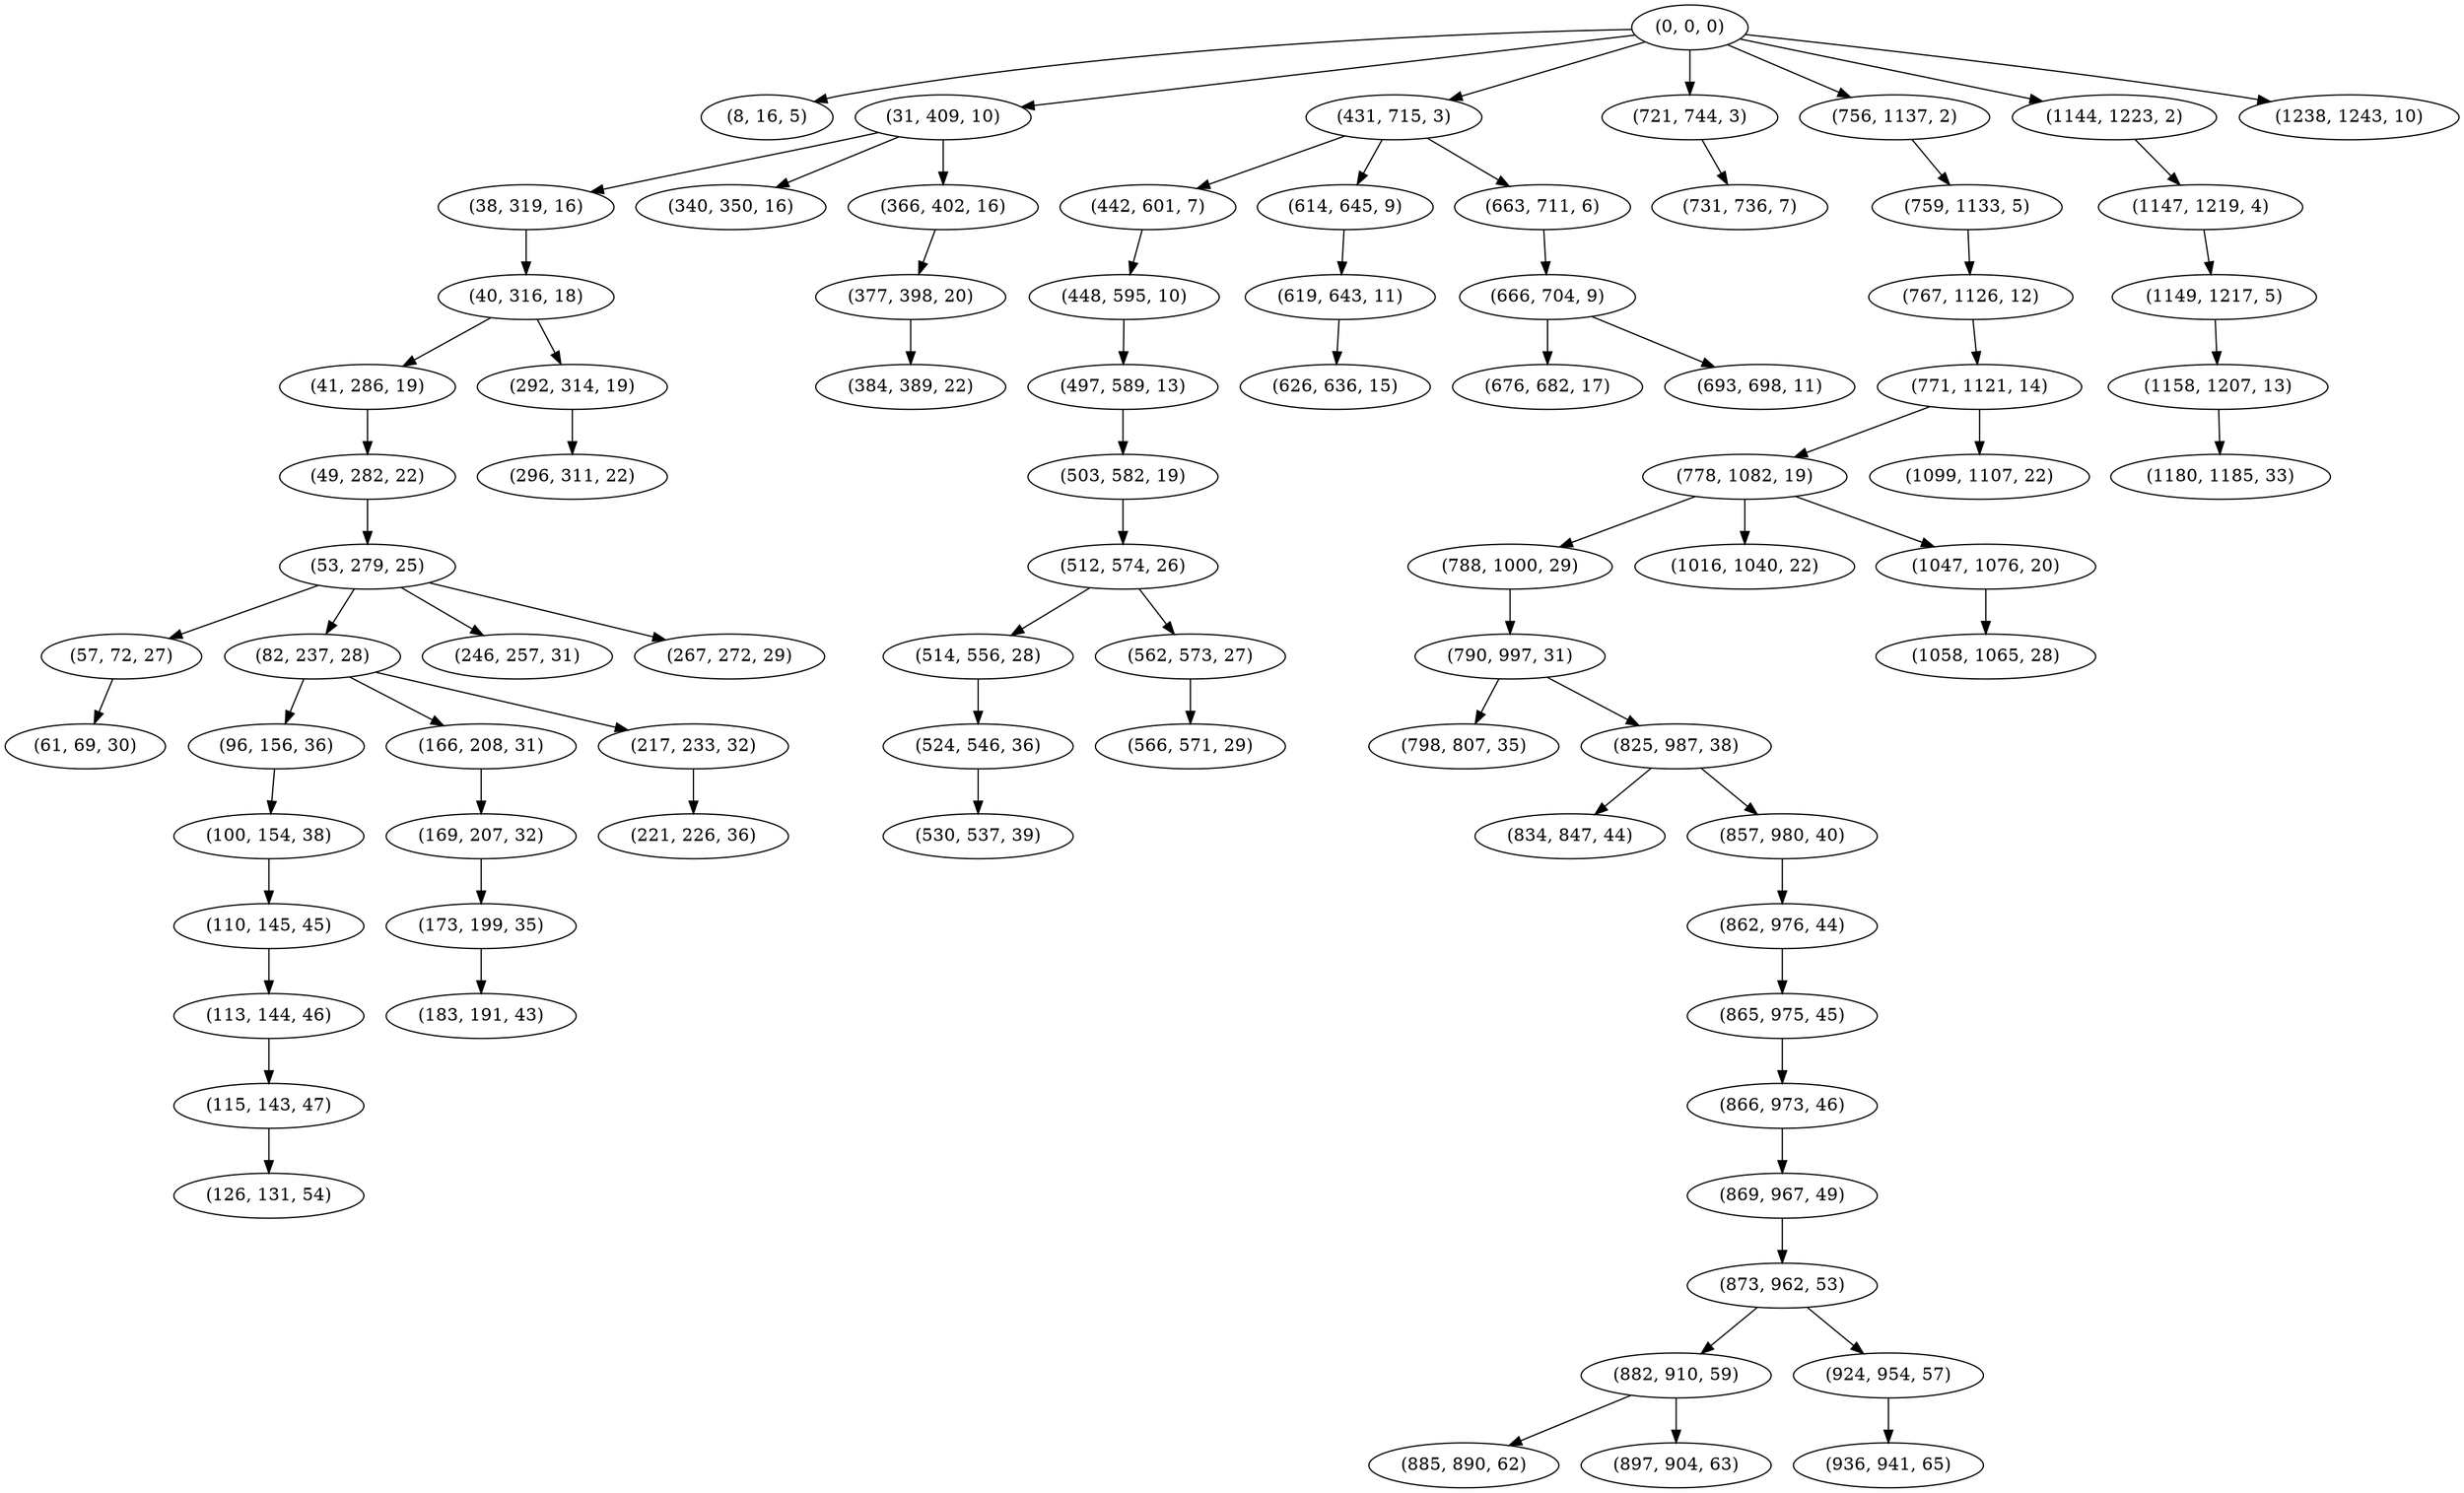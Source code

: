 digraph tree {
    "(0, 0, 0)";
    "(8, 16, 5)";
    "(31, 409, 10)";
    "(38, 319, 16)";
    "(40, 316, 18)";
    "(41, 286, 19)";
    "(49, 282, 22)";
    "(53, 279, 25)";
    "(57, 72, 27)";
    "(61, 69, 30)";
    "(82, 237, 28)";
    "(96, 156, 36)";
    "(100, 154, 38)";
    "(110, 145, 45)";
    "(113, 144, 46)";
    "(115, 143, 47)";
    "(126, 131, 54)";
    "(166, 208, 31)";
    "(169, 207, 32)";
    "(173, 199, 35)";
    "(183, 191, 43)";
    "(217, 233, 32)";
    "(221, 226, 36)";
    "(246, 257, 31)";
    "(267, 272, 29)";
    "(292, 314, 19)";
    "(296, 311, 22)";
    "(340, 350, 16)";
    "(366, 402, 16)";
    "(377, 398, 20)";
    "(384, 389, 22)";
    "(431, 715, 3)";
    "(442, 601, 7)";
    "(448, 595, 10)";
    "(497, 589, 13)";
    "(503, 582, 19)";
    "(512, 574, 26)";
    "(514, 556, 28)";
    "(524, 546, 36)";
    "(530, 537, 39)";
    "(562, 573, 27)";
    "(566, 571, 29)";
    "(614, 645, 9)";
    "(619, 643, 11)";
    "(626, 636, 15)";
    "(663, 711, 6)";
    "(666, 704, 9)";
    "(676, 682, 17)";
    "(693, 698, 11)";
    "(721, 744, 3)";
    "(731, 736, 7)";
    "(756, 1137, 2)";
    "(759, 1133, 5)";
    "(767, 1126, 12)";
    "(771, 1121, 14)";
    "(778, 1082, 19)";
    "(788, 1000, 29)";
    "(790, 997, 31)";
    "(798, 807, 35)";
    "(825, 987, 38)";
    "(834, 847, 44)";
    "(857, 980, 40)";
    "(862, 976, 44)";
    "(865, 975, 45)";
    "(866, 973, 46)";
    "(869, 967, 49)";
    "(873, 962, 53)";
    "(882, 910, 59)";
    "(885, 890, 62)";
    "(897, 904, 63)";
    "(924, 954, 57)";
    "(936, 941, 65)";
    "(1016, 1040, 22)";
    "(1047, 1076, 20)";
    "(1058, 1065, 28)";
    "(1099, 1107, 22)";
    "(1144, 1223, 2)";
    "(1147, 1219, 4)";
    "(1149, 1217, 5)";
    "(1158, 1207, 13)";
    "(1180, 1185, 33)";
    "(1238, 1243, 10)";
    "(0, 0, 0)" -> "(8, 16, 5)";
    "(0, 0, 0)" -> "(31, 409, 10)";
    "(0, 0, 0)" -> "(431, 715, 3)";
    "(0, 0, 0)" -> "(721, 744, 3)";
    "(0, 0, 0)" -> "(756, 1137, 2)";
    "(0, 0, 0)" -> "(1144, 1223, 2)";
    "(0, 0, 0)" -> "(1238, 1243, 10)";
    "(31, 409, 10)" -> "(38, 319, 16)";
    "(31, 409, 10)" -> "(340, 350, 16)";
    "(31, 409, 10)" -> "(366, 402, 16)";
    "(38, 319, 16)" -> "(40, 316, 18)";
    "(40, 316, 18)" -> "(41, 286, 19)";
    "(40, 316, 18)" -> "(292, 314, 19)";
    "(41, 286, 19)" -> "(49, 282, 22)";
    "(49, 282, 22)" -> "(53, 279, 25)";
    "(53, 279, 25)" -> "(57, 72, 27)";
    "(53, 279, 25)" -> "(82, 237, 28)";
    "(53, 279, 25)" -> "(246, 257, 31)";
    "(53, 279, 25)" -> "(267, 272, 29)";
    "(57, 72, 27)" -> "(61, 69, 30)";
    "(82, 237, 28)" -> "(96, 156, 36)";
    "(82, 237, 28)" -> "(166, 208, 31)";
    "(82, 237, 28)" -> "(217, 233, 32)";
    "(96, 156, 36)" -> "(100, 154, 38)";
    "(100, 154, 38)" -> "(110, 145, 45)";
    "(110, 145, 45)" -> "(113, 144, 46)";
    "(113, 144, 46)" -> "(115, 143, 47)";
    "(115, 143, 47)" -> "(126, 131, 54)";
    "(166, 208, 31)" -> "(169, 207, 32)";
    "(169, 207, 32)" -> "(173, 199, 35)";
    "(173, 199, 35)" -> "(183, 191, 43)";
    "(217, 233, 32)" -> "(221, 226, 36)";
    "(292, 314, 19)" -> "(296, 311, 22)";
    "(366, 402, 16)" -> "(377, 398, 20)";
    "(377, 398, 20)" -> "(384, 389, 22)";
    "(431, 715, 3)" -> "(442, 601, 7)";
    "(431, 715, 3)" -> "(614, 645, 9)";
    "(431, 715, 3)" -> "(663, 711, 6)";
    "(442, 601, 7)" -> "(448, 595, 10)";
    "(448, 595, 10)" -> "(497, 589, 13)";
    "(497, 589, 13)" -> "(503, 582, 19)";
    "(503, 582, 19)" -> "(512, 574, 26)";
    "(512, 574, 26)" -> "(514, 556, 28)";
    "(512, 574, 26)" -> "(562, 573, 27)";
    "(514, 556, 28)" -> "(524, 546, 36)";
    "(524, 546, 36)" -> "(530, 537, 39)";
    "(562, 573, 27)" -> "(566, 571, 29)";
    "(614, 645, 9)" -> "(619, 643, 11)";
    "(619, 643, 11)" -> "(626, 636, 15)";
    "(663, 711, 6)" -> "(666, 704, 9)";
    "(666, 704, 9)" -> "(676, 682, 17)";
    "(666, 704, 9)" -> "(693, 698, 11)";
    "(721, 744, 3)" -> "(731, 736, 7)";
    "(756, 1137, 2)" -> "(759, 1133, 5)";
    "(759, 1133, 5)" -> "(767, 1126, 12)";
    "(767, 1126, 12)" -> "(771, 1121, 14)";
    "(771, 1121, 14)" -> "(778, 1082, 19)";
    "(771, 1121, 14)" -> "(1099, 1107, 22)";
    "(778, 1082, 19)" -> "(788, 1000, 29)";
    "(778, 1082, 19)" -> "(1016, 1040, 22)";
    "(778, 1082, 19)" -> "(1047, 1076, 20)";
    "(788, 1000, 29)" -> "(790, 997, 31)";
    "(790, 997, 31)" -> "(798, 807, 35)";
    "(790, 997, 31)" -> "(825, 987, 38)";
    "(825, 987, 38)" -> "(834, 847, 44)";
    "(825, 987, 38)" -> "(857, 980, 40)";
    "(857, 980, 40)" -> "(862, 976, 44)";
    "(862, 976, 44)" -> "(865, 975, 45)";
    "(865, 975, 45)" -> "(866, 973, 46)";
    "(866, 973, 46)" -> "(869, 967, 49)";
    "(869, 967, 49)" -> "(873, 962, 53)";
    "(873, 962, 53)" -> "(882, 910, 59)";
    "(873, 962, 53)" -> "(924, 954, 57)";
    "(882, 910, 59)" -> "(885, 890, 62)";
    "(882, 910, 59)" -> "(897, 904, 63)";
    "(924, 954, 57)" -> "(936, 941, 65)";
    "(1047, 1076, 20)" -> "(1058, 1065, 28)";
    "(1144, 1223, 2)" -> "(1147, 1219, 4)";
    "(1147, 1219, 4)" -> "(1149, 1217, 5)";
    "(1149, 1217, 5)" -> "(1158, 1207, 13)";
    "(1158, 1207, 13)" -> "(1180, 1185, 33)";
}
